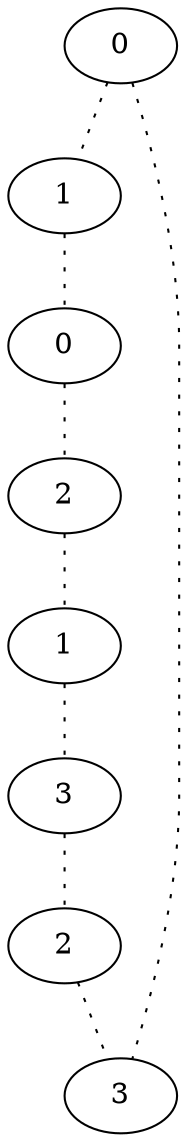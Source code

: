 graph {
a[label=0]
b[label=1]
c[label=0]
d[label=2]
e[label=1]
f[label=3]
g[label=2]
h[label=3]
a -- b [style=dotted];
b -- c [style=dotted];
c -- d [style=dotted];
d -- e [style=dotted];
e -- f [style=dotted];
f -- g [style=dotted];
g -- h [style=dotted];
a -- h [style=dotted];
}
